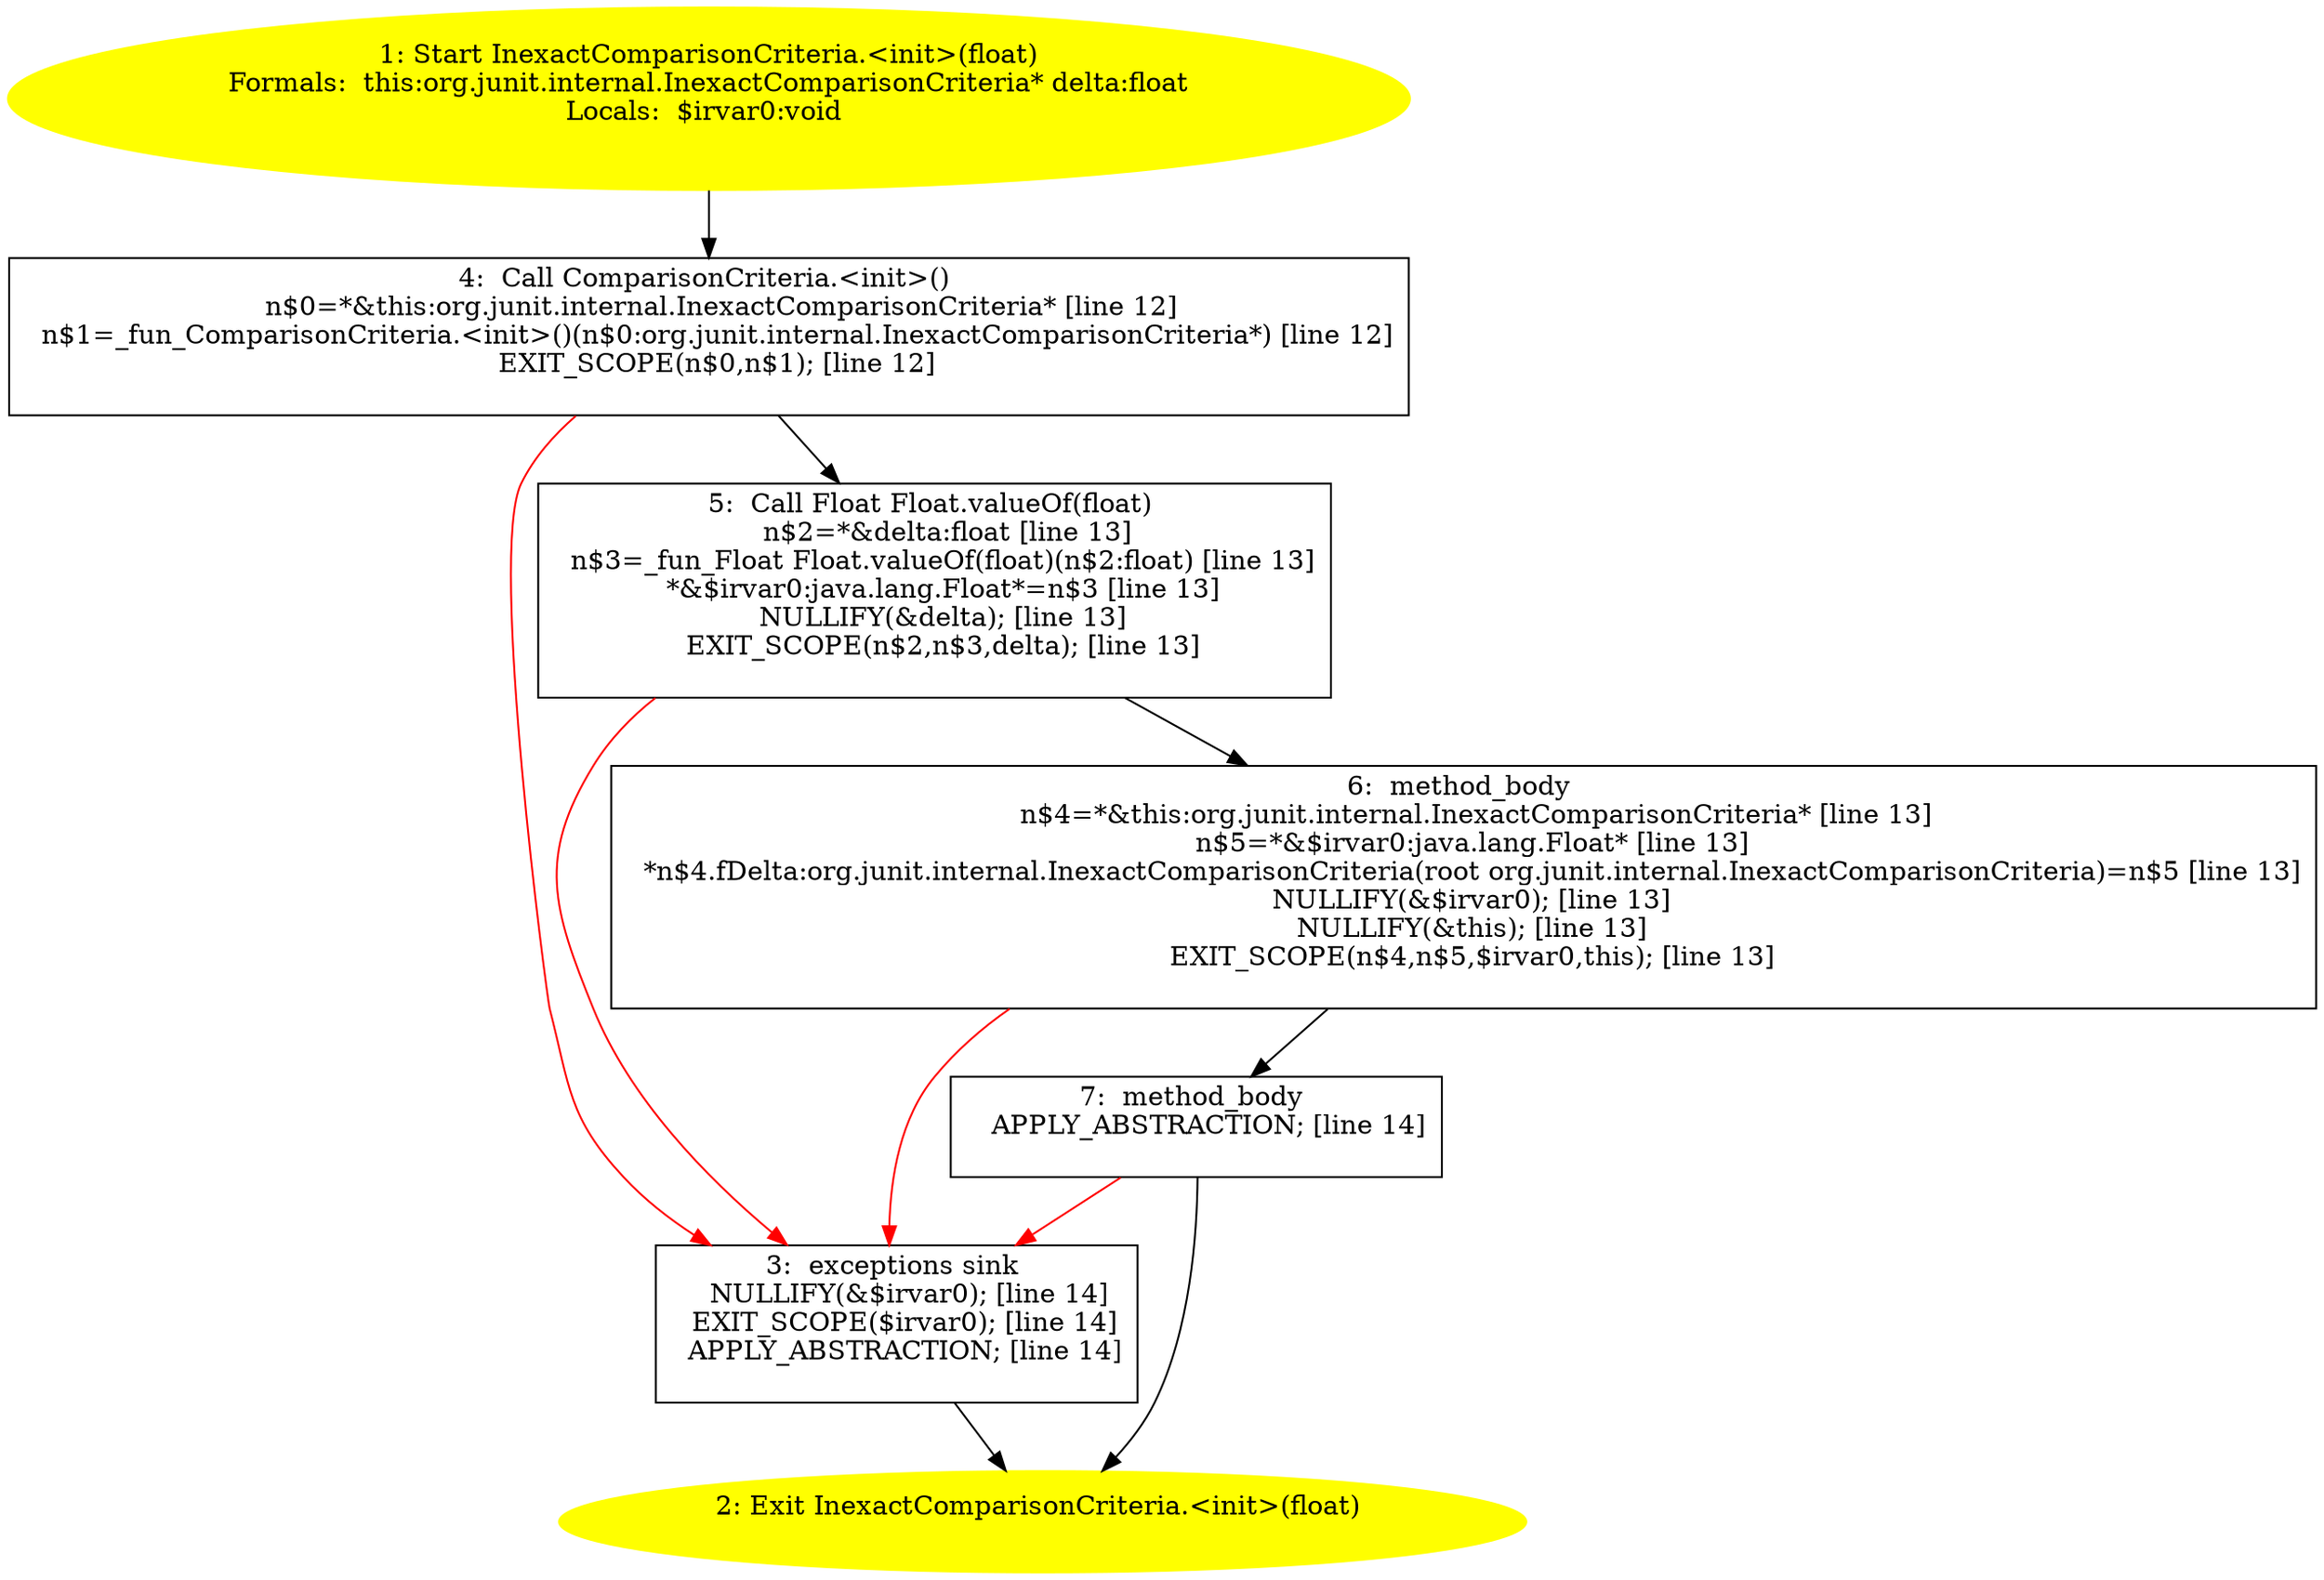 /* @generated */
digraph cfg {
"org.junit.internal.InexactComparisonCriteria.<init>(float).bc1a6521775bfee8e327230035d81e84_1" [label="1: Start InexactComparisonCriteria.<init>(float)\nFormals:  this:org.junit.internal.InexactComparisonCriteria* delta:float\nLocals:  $irvar0:void \n  " color=yellow style=filled]
	

	 "org.junit.internal.InexactComparisonCriteria.<init>(float).bc1a6521775bfee8e327230035d81e84_1" -> "org.junit.internal.InexactComparisonCriteria.<init>(float).bc1a6521775bfee8e327230035d81e84_4" ;
"org.junit.internal.InexactComparisonCriteria.<init>(float).bc1a6521775bfee8e327230035d81e84_2" [label="2: Exit InexactComparisonCriteria.<init>(float) \n  " color=yellow style=filled]
	

"org.junit.internal.InexactComparisonCriteria.<init>(float).bc1a6521775bfee8e327230035d81e84_3" [label="3:  exceptions sink \n   NULLIFY(&$irvar0); [line 14]\n  EXIT_SCOPE($irvar0); [line 14]\n  APPLY_ABSTRACTION; [line 14]\n " shape="box"]
	

	 "org.junit.internal.InexactComparisonCriteria.<init>(float).bc1a6521775bfee8e327230035d81e84_3" -> "org.junit.internal.InexactComparisonCriteria.<init>(float).bc1a6521775bfee8e327230035d81e84_2" ;
"org.junit.internal.InexactComparisonCriteria.<init>(float).bc1a6521775bfee8e327230035d81e84_4" [label="4:  Call ComparisonCriteria.<init>() \n   n$0=*&this:org.junit.internal.InexactComparisonCriteria* [line 12]\n  n$1=_fun_ComparisonCriteria.<init>()(n$0:org.junit.internal.InexactComparisonCriteria*) [line 12]\n  EXIT_SCOPE(n$0,n$1); [line 12]\n " shape="box"]
	

	 "org.junit.internal.InexactComparisonCriteria.<init>(float).bc1a6521775bfee8e327230035d81e84_4" -> "org.junit.internal.InexactComparisonCriteria.<init>(float).bc1a6521775bfee8e327230035d81e84_5" ;
	 "org.junit.internal.InexactComparisonCriteria.<init>(float).bc1a6521775bfee8e327230035d81e84_4" -> "org.junit.internal.InexactComparisonCriteria.<init>(float).bc1a6521775bfee8e327230035d81e84_3" [color="red" ];
"org.junit.internal.InexactComparisonCriteria.<init>(float).bc1a6521775bfee8e327230035d81e84_5" [label="5:  Call Float Float.valueOf(float) \n   n$2=*&delta:float [line 13]\n  n$3=_fun_Float Float.valueOf(float)(n$2:float) [line 13]\n  *&$irvar0:java.lang.Float*=n$3 [line 13]\n  NULLIFY(&delta); [line 13]\n  EXIT_SCOPE(n$2,n$3,delta); [line 13]\n " shape="box"]
	

	 "org.junit.internal.InexactComparisonCriteria.<init>(float).bc1a6521775bfee8e327230035d81e84_5" -> "org.junit.internal.InexactComparisonCriteria.<init>(float).bc1a6521775bfee8e327230035d81e84_6" ;
	 "org.junit.internal.InexactComparisonCriteria.<init>(float).bc1a6521775bfee8e327230035d81e84_5" -> "org.junit.internal.InexactComparisonCriteria.<init>(float).bc1a6521775bfee8e327230035d81e84_3" [color="red" ];
"org.junit.internal.InexactComparisonCriteria.<init>(float).bc1a6521775bfee8e327230035d81e84_6" [label="6:  method_body \n   n$4=*&this:org.junit.internal.InexactComparisonCriteria* [line 13]\n  n$5=*&$irvar0:java.lang.Float* [line 13]\n  *n$4.fDelta:org.junit.internal.InexactComparisonCriteria(root org.junit.internal.InexactComparisonCriteria)=n$5 [line 13]\n  NULLIFY(&$irvar0); [line 13]\n  NULLIFY(&this); [line 13]\n  EXIT_SCOPE(n$4,n$5,$irvar0,this); [line 13]\n " shape="box"]
	

	 "org.junit.internal.InexactComparisonCriteria.<init>(float).bc1a6521775bfee8e327230035d81e84_6" -> "org.junit.internal.InexactComparisonCriteria.<init>(float).bc1a6521775bfee8e327230035d81e84_7" ;
	 "org.junit.internal.InexactComparisonCriteria.<init>(float).bc1a6521775bfee8e327230035d81e84_6" -> "org.junit.internal.InexactComparisonCriteria.<init>(float).bc1a6521775bfee8e327230035d81e84_3" [color="red" ];
"org.junit.internal.InexactComparisonCriteria.<init>(float).bc1a6521775bfee8e327230035d81e84_7" [label="7:  method_body \n   APPLY_ABSTRACTION; [line 14]\n " shape="box"]
	

	 "org.junit.internal.InexactComparisonCriteria.<init>(float).bc1a6521775bfee8e327230035d81e84_7" -> "org.junit.internal.InexactComparisonCriteria.<init>(float).bc1a6521775bfee8e327230035d81e84_2" ;
	 "org.junit.internal.InexactComparisonCriteria.<init>(float).bc1a6521775bfee8e327230035d81e84_7" -> "org.junit.internal.InexactComparisonCriteria.<init>(float).bc1a6521775bfee8e327230035d81e84_3" [color="red" ];
}
